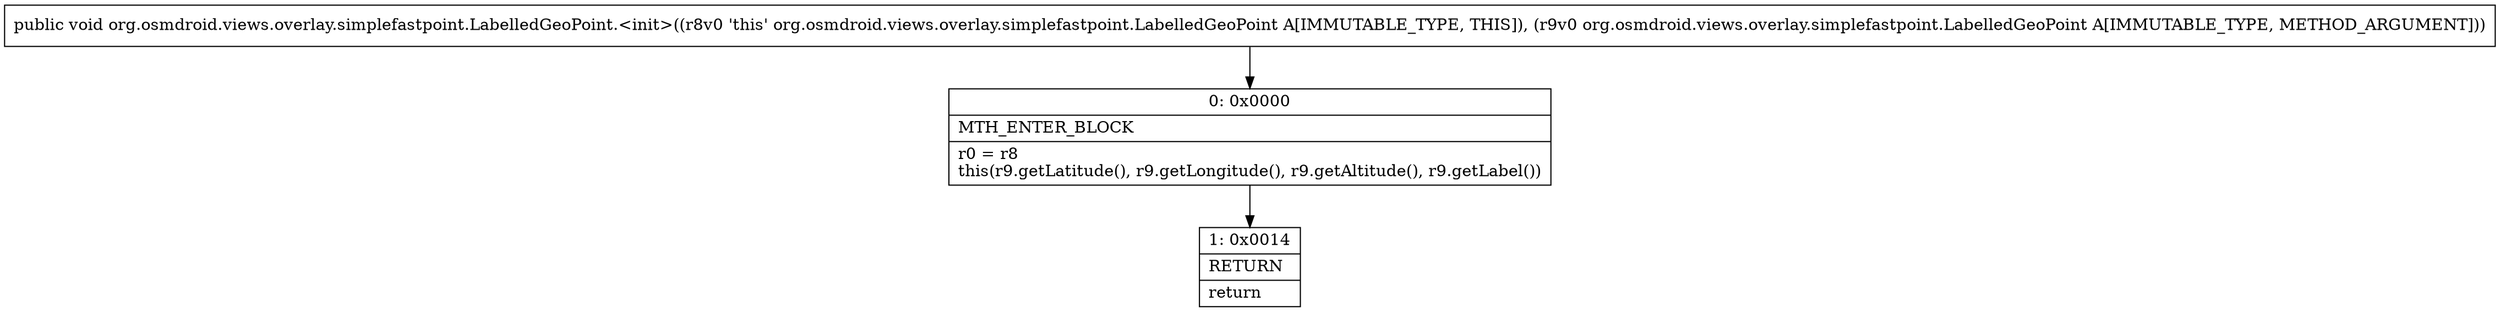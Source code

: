 digraph "CFG fororg.osmdroid.views.overlay.simplefastpoint.LabelledGeoPoint.\<init\>(Lorg\/osmdroid\/views\/overlay\/simplefastpoint\/LabelledGeoPoint;)V" {
Node_0 [shape=record,label="{0\:\ 0x0000|MTH_ENTER_BLOCK\l|r0 = r8\lthis(r9.getLatitude(), r9.getLongitude(), r9.getAltitude(), r9.getLabel())\l}"];
Node_1 [shape=record,label="{1\:\ 0x0014|RETURN\l|return\l}"];
MethodNode[shape=record,label="{public void org.osmdroid.views.overlay.simplefastpoint.LabelledGeoPoint.\<init\>((r8v0 'this' org.osmdroid.views.overlay.simplefastpoint.LabelledGeoPoint A[IMMUTABLE_TYPE, THIS]), (r9v0 org.osmdroid.views.overlay.simplefastpoint.LabelledGeoPoint A[IMMUTABLE_TYPE, METHOD_ARGUMENT])) }"];
MethodNode -> Node_0;
Node_0 -> Node_1;
}

